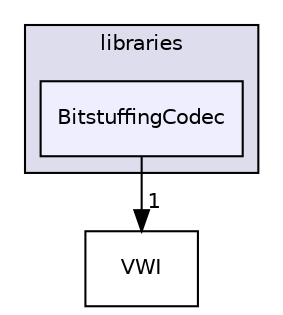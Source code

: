 digraph "libraries/BitstuffingCodec" {
  compound=true
  node [ fontsize="10", fontname="Helvetica"];
  edge [ labelfontsize="10", labelfontname="Helvetica"];
  subgraph clusterdir_bc0718b08fb2015b8e59c47b2805f60c {
    graph [ bgcolor="#ddddee", pencolor="black", label="libraries" fontname="Helvetica", fontsize="10", URL="dir_bc0718b08fb2015b8e59c47b2805f60c.html"]
  dir_5c687fc06b480f75c023e66f40443ed8 [shape=box, label="BitstuffingCodec", style="filled", fillcolor="#eeeeff", pencolor="black", URL="dir_5c687fc06b480f75c023e66f40443ed8.html"];
  }
  dir_fca1885ab465e4fca382ebc19126a2f3 [shape=box label="VWI" URL="dir_fca1885ab465e4fca382ebc19126a2f3.html"];
  dir_5c687fc06b480f75c023e66f40443ed8->dir_fca1885ab465e4fca382ebc19126a2f3 [headlabel="1", labeldistance=1.5 headhref="dir_000014_000084.html"];
}
